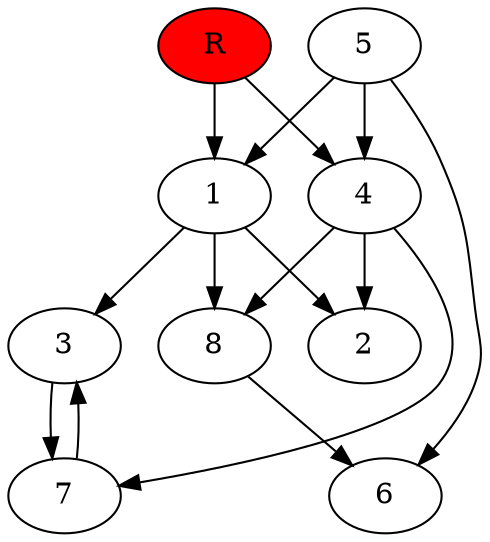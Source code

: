 digraph prb3554 {
	1
	2
	3
	4
	5
	6
	7
	8
	R [fillcolor="#ff0000" style=filled]
	1 -> 2
	1 -> 3
	1 -> 8
	3 -> 7
	4 -> 2
	4 -> 7
	4 -> 8
	5 -> 1
	5 -> 4
	5 -> 6
	7 -> 3
	8 -> 6
	R -> 1
	R -> 4
}
